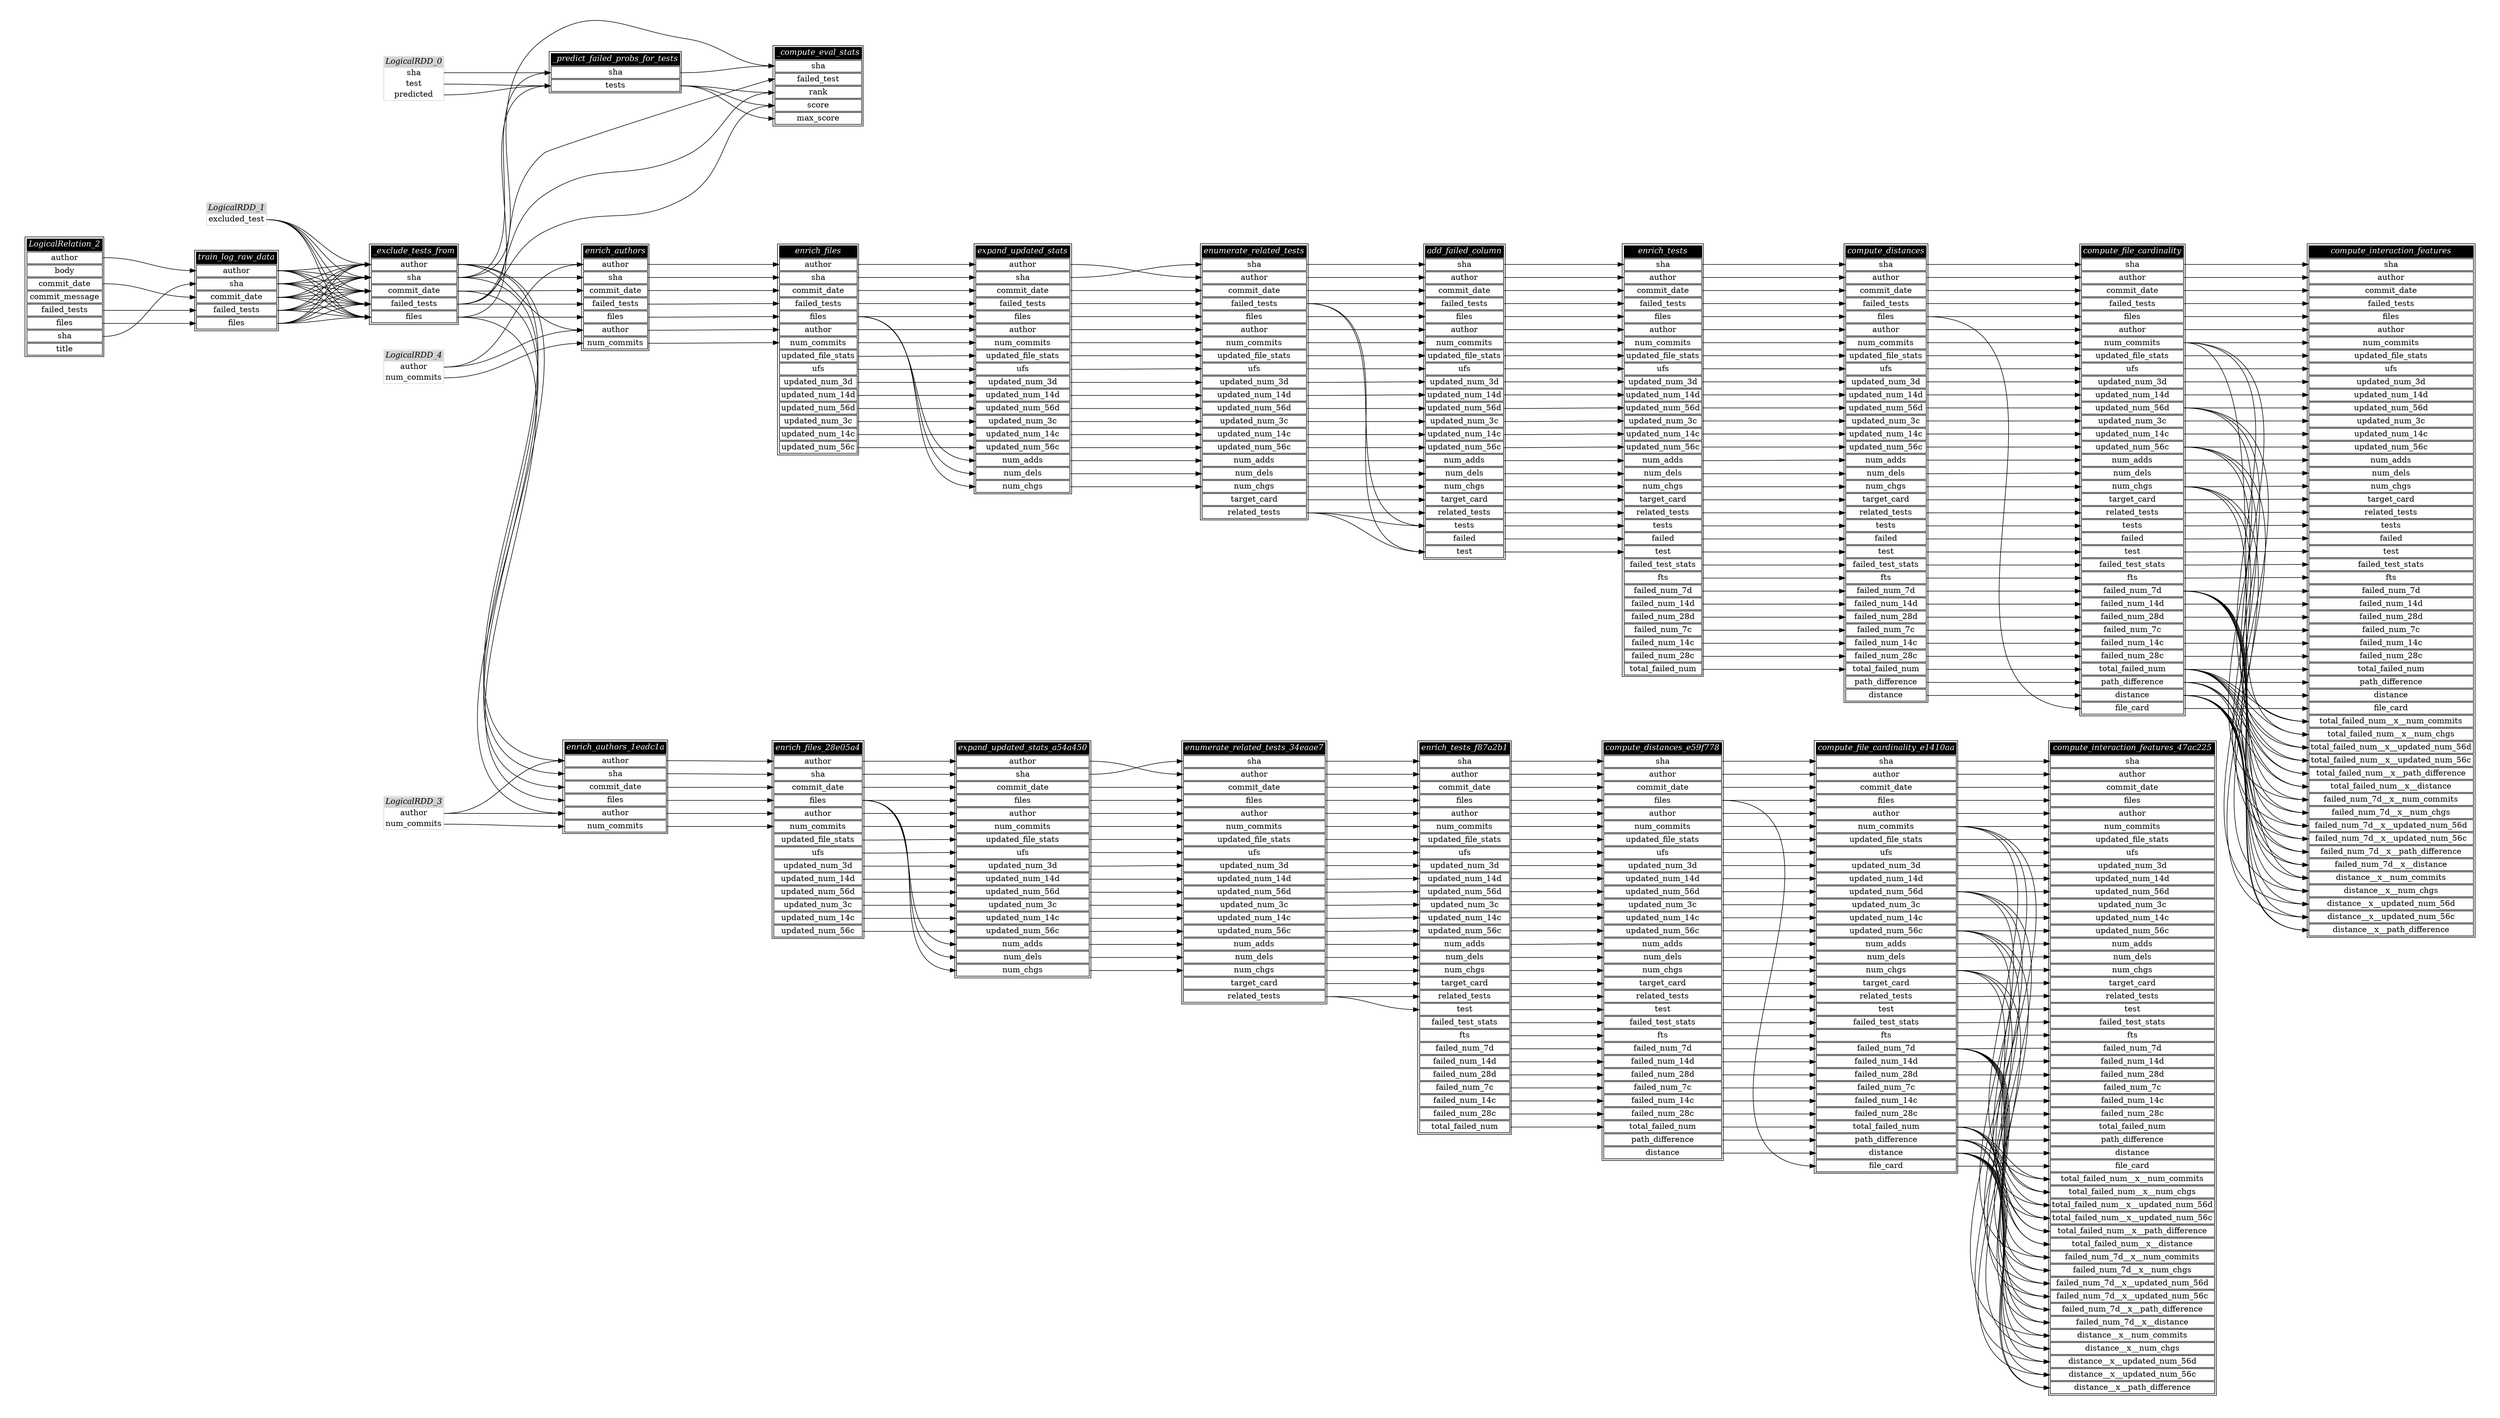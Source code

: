
digraph {
  graph [pad="0.5" nodesep="0.5" ranksep="2" fontname="Helvetica" rankdir=LR];
  node [shape=plaintext]

  
"LogicalRDD_0" [label=<
<table color="lightgray" border="1" cellborder="0" cellspacing="0">
  <tr><td bgcolor="lightgray" port="nodeName"><i>LogicalRDD_0</i></td></tr>
  <tr><td port="0">sha</td></tr>
<tr><td port="1">test</td></tr>
<tr><td port="2">predicted</td></tr>
</table>>];
       

"LogicalRDD_1" [label=<
<table color="lightgray" border="1" cellborder="0" cellspacing="0">
  <tr><td bgcolor="lightgray" port="nodeName"><i>LogicalRDD_1</i></td></tr>
  <tr><td port="0">excluded_test</td></tr>
</table>>];
       

"LogicalRDD_3" [label=<
<table color="lightgray" border="1" cellborder="0" cellspacing="0">
  <tr><td bgcolor="lightgray" port="nodeName"><i>LogicalRDD_3</i></td></tr>
  <tr><td port="0">author</td></tr>
<tr><td port="1">num_commits</td></tr>
</table>>];
       

"LogicalRDD_4" [label=<
<table color="lightgray" border="1" cellborder="0" cellspacing="0">
  <tr><td bgcolor="lightgray" port="nodeName"><i>LogicalRDD_4</i></td></tr>
  <tr><td port="0">author</td></tr>
<tr><td port="1">num_commits</td></tr>
</table>>];
       

"LogicalRelation_2" [color="black" label=<
<table>
  <tr><td bgcolor="black" port="nodeName"><i><font color="white">LogicalRelation_2</font></i></td></tr>
  <tr><td port="0">author</td></tr>
<tr><td port="1">body</td></tr>
<tr><td port="2">commit_date</td></tr>
<tr><td port="3">commit_message</td></tr>
<tr><td port="4">failed_tests</td></tr>
<tr><td port="5">files</td></tr>
<tr><td port="6">sha</td></tr>
<tr><td port="7">title</td></tr>
</table>>];
       

"_compute_eval_stats" [color="black" label=<
<table>
  <tr><td bgcolor="black" port="nodeName"><i><font color="white">_compute_eval_stats</font></i></td></tr>
  <tr><td port="0">sha</td></tr>
<tr><td port="1">failed_test</td></tr>
<tr><td port="2">rank</td></tr>
<tr><td port="3">score</td></tr>
<tr><td port="4">max_score</td></tr>
</table>>];
       

"_exclude_tests_from" [color="black" label=<
<table>
  <tr><td bgcolor="black" port="nodeName"><i><font color="white">_exclude_tests_from</font></i></td></tr>
  <tr><td port="0">author</td></tr>
<tr><td port="1">sha</td></tr>
<tr><td port="2">commit_date</td></tr>
<tr><td port="3">failed_tests</td></tr>
<tr><td port="4">files</td></tr>
</table>>];
       

"_predict_failed_probs_for_tests" [color="black" label=<
<table>
  <tr><td bgcolor="black" port="nodeName"><i><font color="white">_predict_failed_probs_for_tests</font></i></td></tr>
  <tr><td port="0">sha</td></tr>
<tr><td port="1">tests</td></tr>
</table>>];
       

"add_failed_column" [color="black" label=<
<table>
  <tr><td bgcolor="black" port="nodeName"><i><font color="white">add_failed_column</font></i></td></tr>
  <tr><td port="0">sha</td></tr>
<tr><td port="1">author</td></tr>
<tr><td port="2">commit_date</td></tr>
<tr><td port="3">failed_tests</td></tr>
<tr><td port="4">files</td></tr>
<tr><td port="5">author</td></tr>
<tr><td port="6">num_commits</td></tr>
<tr><td port="7">updated_file_stats</td></tr>
<tr><td port="8">ufs</td></tr>
<tr><td port="9">updated_num_3d</td></tr>
<tr><td port="10">updated_num_14d</td></tr>
<tr><td port="11">updated_num_56d</td></tr>
<tr><td port="12">updated_num_3c</td></tr>
<tr><td port="13">updated_num_14c</td></tr>
<tr><td port="14">updated_num_56c</td></tr>
<tr><td port="15">num_adds</td></tr>
<tr><td port="16">num_dels</td></tr>
<tr><td port="17">num_chgs</td></tr>
<tr><td port="18">target_card</td></tr>
<tr><td port="19">related_tests</td></tr>
<tr><td port="20">tests</td></tr>
<tr><td port="21">failed</td></tr>
<tr><td port="22">test</td></tr>
</table>>];
       

"compute_distances" [color="black" label=<
<table>
  <tr><td bgcolor="black" port="nodeName"><i><font color="white">compute_distances</font></i></td></tr>
  <tr><td port="0">sha</td></tr>
<tr><td port="1">author</td></tr>
<tr><td port="2">commit_date</td></tr>
<tr><td port="3">failed_tests</td></tr>
<tr><td port="4">files</td></tr>
<tr><td port="5">author</td></tr>
<tr><td port="6">num_commits</td></tr>
<tr><td port="7">updated_file_stats</td></tr>
<tr><td port="8">ufs</td></tr>
<tr><td port="9">updated_num_3d</td></tr>
<tr><td port="10">updated_num_14d</td></tr>
<tr><td port="11">updated_num_56d</td></tr>
<tr><td port="12">updated_num_3c</td></tr>
<tr><td port="13">updated_num_14c</td></tr>
<tr><td port="14">updated_num_56c</td></tr>
<tr><td port="15">num_adds</td></tr>
<tr><td port="16">num_dels</td></tr>
<tr><td port="17">num_chgs</td></tr>
<tr><td port="18">target_card</td></tr>
<tr><td port="19">related_tests</td></tr>
<tr><td port="20">tests</td></tr>
<tr><td port="21">failed</td></tr>
<tr><td port="22">test</td></tr>
<tr><td port="23">failed_test_stats</td></tr>
<tr><td port="24">fts</td></tr>
<tr><td port="25">failed_num_7d</td></tr>
<tr><td port="26">failed_num_14d</td></tr>
<tr><td port="27">failed_num_28d</td></tr>
<tr><td port="28">failed_num_7c</td></tr>
<tr><td port="29">failed_num_14c</td></tr>
<tr><td port="30">failed_num_28c</td></tr>
<tr><td port="31">total_failed_num</td></tr>
<tr><td port="32">path_difference</td></tr>
<tr><td port="33">distance</td></tr>
</table>>];
       

"compute_distances_e59f778" [color="black" label=<
<table>
  <tr><td bgcolor="black" port="nodeName"><i><font color="white">compute_distances_e59f778</font></i></td></tr>
  <tr><td port="0">sha</td></tr>
<tr><td port="1">author</td></tr>
<tr><td port="2">commit_date</td></tr>
<tr><td port="3">files</td></tr>
<tr><td port="4">author</td></tr>
<tr><td port="5">num_commits</td></tr>
<tr><td port="6">updated_file_stats</td></tr>
<tr><td port="7">ufs</td></tr>
<tr><td port="8">updated_num_3d</td></tr>
<tr><td port="9">updated_num_14d</td></tr>
<tr><td port="10">updated_num_56d</td></tr>
<tr><td port="11">updated_num_3c</td></tr>
<tr><td port="12">updated_num_14c</td></tr>
<tr><td port="13">updated_num_56c</td></tr>
<tr><td port="14">num_adds</td></tr>
<tr><td port="15">num_dels</td></tr>
<tr><td port="16">num_chgs</td></tr>
<tr><td port="17">target_card</td></tr>
<tr><td port="18">related_tests</td></tr>
<tr><td port="19">test</td></tr>
<tr><td port="20">failed_test_stats</td></tr>
<tr><td port="21">fts</td></tr>
<tr><td port="22">failed_num_7d</td></tr>
<tr><td port="23">failed_num_14d</td></tr>
<tr><td port="24">failed_num_28d</td></tr>
<tr><td port="25">failed_num_7c</td></tr>
<tr><td port="26">failed_num_14c</td></tr>
<tr><td port="27">failed_num_28c</td></tr>
<tr><td port="28">total_failed_num</td></tr>
<tr><td port="29">path_difference</td></tr>
<tr><td port="30">distance</td></tr>
</table>>];
       

"compute_file_cardinality" [color="black" label=<
<table>
  <tr><td bgcolor="black" port="nodeName"><i><font color="white">compute_file_cardinality</font></i></td></tr>
  <tr><td port="0">sha</td></tr>
<tr><td port="1">author</td></tr>
<tr><td port="2">commit_date</td></tr>
<tr><td port="3">failed_tests</td></tr>
<tr><td port="4">files</td></tr>
<tr><td port="5">author</td></tr>
<tr><td port="6">num_commits</td></tr>
<tr><td port="7">updated_file_stats</td></tr>
<tr><td port="8">ufs</td></tr>
<tr><td port="9">updated_num_3d</td></tr>
<tr><td port="10">updated_num_14d</td></tr>
<tr><td port="11">updated_num_56d</td></tr>
<tr><td port="12">updated_num_3c</td></tr>
<tr><td port="13">updated_num_14c</td></tr>
<tr><td port="14">updated_num_56c</td></tr>
<tr><td port="15">num_adds</td></tr>
<tr><td port="16">num_dels</td></tr>
<tr><td port="17">num_chgs</td></tr>
<tr><td port="18">target_card</td></tr>
<tr><td port="19">related_tests</td></tr>
<tr><td port="20">tests</td></tr>
<tr><td port="21">failed</td></tr>
<tr><td port="22">test</td></tr>
<tr><td port="23">failed_test_stats</td></tr>
<tr><td port="24">fts</td></tr>
<tr><td port="25">failed_num_7d</td></tr>
<tr><td port="26">failed_num_14d</td></tr>
<tr><td port="27">failed_num_28d</td></tr>
<tr><td port="28">failed_num_7c</td></tr>
<tr><td port="29">failed_num_14c</td></tr>
<tr><td port="30">failed_num_28c</td></tr>
<tr><td port="31">total_failed_num</td></tr>
<tr><td port="32">path_difference</td></tr>
<tr><td port="33">distance</td></tr>
<tr><td port="34">file_card</td></tr>
</table>>];
       

"compute_file_cardinality_e1410aa" [color="black" label=<
<table>
  <tr><td bgcolor="black" port="nodeName"><i><font color="white">compute_file_cardinality_e1410aa</font></i></td></tr>
  <tr><td port="0">sha</td></tr>
<tr><td port="1">author</td></tr>
<tr><td port="2">commit_date</td></tr>
<tr><td port="3">files</td></tr>
<tr><td port="4">author</td></tr>
<tr><td port="5">num_commits</td></tr>
<tr><td port="6">updated_file_stats</td></tr>
<tr><td port="7">ufs</td></tr>
<tr><td port="8">updated_num_3d</td></tr>
<tr><td port="9">updated_num_14d</td></tr>
<tr><td port="10">updated_num_56d</td></tr>
<tr><td port="11">updated_num_3c</td></tr>
<tr><td port="12">updated_num_14c</td></tr>
<tr><td port="13">updated_num_56c</td></tr>
<tr><td port="14">num_adds</td></tr>
<tr><td port="15">num_dels</td></tr>
<tr><td port="16">num_chgs</td></tr>
<tr><td port="17">target_card</td></tr>
<tr><td port="18">related_tests</td></tr>
<tr><td port="19">test</td></tr>
<tr><td port="20">failed_test_stats</td></tr>
<tr><td port="21">fts</td></tr>
<tr><td port="22">failed_num_7d</td></tr>
<tr><td port="23">failed_num_14d</td></tr>
<tr><td port="24">failed_num_28d</td></tr>
<tr><td port="25">failed_num_7c</td></tr>
<tr><td port="26">failed_num_14c</td></tr>
<tr><td port="27">failed_num_28c</td></tr>
<tr><td port="28">total_failed_num</td></tr>
<tr><td port="29">path_difference</td></tr>
<tr><td port="30">distance</td></tr>
<tr><td port="31">file_card</td></tr>
</table>>];
       

"compute_interaction_features" [color="black" label=<
<table>
  <tr><td bgcolor="black" port="nodeName"><i><font color="white">compute_interaction_features</font></i></td></tr>
  <tr><td port="0">sha</td></tr>
<tr><td port="1">author</td></tr>
<tr><td port="2">commit_date</td></tr>
<tr><td port="3">failed_tests</td></tr>
<tr><td port="4">files</td></tr>
<tr><td port="5">author</td></tr>
<tr><td port="6">num_commits</td></tr>
<tr><td port="7">updated_file_stats</td></tr>
<tr><td port="8">ufs</td></tr>
<tr><td port="9">updated_num_3d</td></tr>
<tr><td port="10">updated_num_14d</td></tr>
<tr><td port="11">updated_num_56d</td></tr>
<tr><td port="12">updated_num_3c</td></tr>
<tr><td port="13">updated_num_14c</td></tr>
<tr><td port="14">updated_num_56c</td></tr>
<tr><td port="15">num_adds</td></tr>
<tr><td port="16">num_dels</td></tr>
<tr><td port="17">num_chgs</td></tr>
<tr><td port="18">target_card</td></tr>
<tr><td port="19">related_tests</td></tr>
<tr><td port="20">tests</td></tr>
<tr><td port="21">failed</td></tr>
<tr><td port="22">test</td></tr>
<tr><td port="23">failed_test_stats</td></tr>
<tr><td port="24">fts</td></tr>
<tr><td port="25">failed_num_7d</td></tr>
<tr><td port="26">failed_num_14d</td></tr>
<tr><td port="27">failed_num_28d</td></tr>
<tr><td port="28">failed_num_7c</td></tr>
<tr><td port="29">failed_num_14c</td></tr>
<tr><td port="30">failed_num_28c</td></tr>
<tr><td port="31">total_failed_num</td></tr>
<tr><td port="32">path_difference</td></tr>
<tr><td port="33">distance</td></tr>
<tr><td port="34">file_card</td></tr>
<tr><td port="35">total_failed_num__x__num_commits</td></tr>
<tr><td port="36">total_failed_num__x__num_chgs</td></tr>
<tr><td port="37">total_failed_num__x__updated_num_56d</td></tr>
<tr><td port="38">total_failed_num__x__updated_num_56c</td></tr>
<tr><td port="39">total_failed_num__x__path_difference</td></tr>
<tr><td port="40">total_failed_num__x__distance</td></tr>
<tr><td port="41">failed_num_7d__x__num_commits</td></tr>
<tr><td port="42">failed_num_7d__x__num_chgs</td></tr>
<tr><td port="43">failed_num_7d__x__updated_num_56d</td></tr>
<tr><td port="44">failed_num_7d__x__updated_num_56c</td></tr>
<tr><td port="45">failed_num_7d__x__path_difference</td></tr>
<tr><td port="46">failed_num_7d__x__distance</td></tr>
<tr><td port="47">distance__x__num_commits</td></tr>
<tr><td port="48">distance__x__num_chgs</td></tr>
<tr><td port="49">distance__x__updated_num_56d</td></tr>
<tr><td port="50">distance__x__updated_num_56c</td></tr>
<tr><td port="51">distance__x__path_difference</td></tr>
</table>>];
       

"compute_interaction_features_47ac225" [color="black" label=<
<table>
  <tr><td bgcolor="black" port="nodeName"><i><font color="white">compute_interaction_features_47ac225</font></i></td></tr>
  <tr><td port="0">sha</td></tr>
<tr><td port="1">author</td></tr>
<tr><td port="2">commit_date</td></tr>
<tr><td port="3">files</td></tr>
<tr><td port="4">author</td></tr>
<tr><td port="5">num_commits</td></tr>
<tr><td port="6">updated_file_stats</td></tr>
<tr><td port="7">ufs</td></tr>
<tr><td port="8">updated_num_3d</td></tr>
<tr><td port="9">updated_num_14d</td></tr>
<tr><td port="10">updated_num_56d</td></tr>
<tr><td port="11">updated_num_3c</td></tr>
<tr><td port="12">updated_num_14c</td></tr>
<tr><td port="13">updated_num_56c</td></tr>
<tr><td port="14">num_adds</td></tr>
<tr><td port="15">num_dels</td></tr>
<tr><td port="16">num_chgs</td></tr>
<tr><td port="17">target_card</td></tr>
<tr><td port="18">related_tests</td></tr>
<tr><td port="19">test</td></tr>
<tr><td port="20">failed_test_stats</td></tr>
<tr><td port="21">fts</td></tr>
<tr><td port="22">failed_num_7d</td></tr>
<tr><td port="23">failed_num_14d</td></tr>
<tr><td port="24">failed_num_28d</td></tr>
<tr><td port="25">failed_num_7c</td></tr>
<tr><td port="26">failed_num_14c</td></tr>
<tr><td port="27">failed_num_28c</td></tr>
<tr><td port="28">total_failed_num</td></tr>
<tr><td port="29">path_difference</td></tr>
<tr><td port="30">distance</td></tr>
<tr><td port="31">file_card</td></tr>
<tr><td port="32">total_failed_num__x__num_commits</td></tr>
<tr><td port="33">total_failed_num__x__num_chgs</td></tr>
<tr><td port="34">total_failed_num__x__updated_num_56d</td></tr>
<tr><td port="35">total_failed_num__x__updated_num_56c</td></tr>
<tr><td port="36">total_failed_num__x__path_difference</td></tr>
<tr><td port="37">total_failed_num__x__distance</td></tr>
<tr><td port="38">failed_num_7d__x__num_commits</td></tr>
<tr><td port="39">failed_num_7d__x__num_chgs</td></tr>
<tr><td port="40">failed_num_7d__x__updated_num_56d</td></tr>
<tr><td port="41">failed_num_7d__x__updated_num_56c</td></tr>
<tr><td port="42">failed_num_7d__x__path_difference</td></tr>
<tr><td port="43">failed_num_7d__x__distance</td></tr>
<tr><td port="44">distance__x__num_commits</td></tr>
<tr><td port="45">distance__x__num_chgs</td></tr>
<tr><td port="46">distance__x__updated_num_56d</td></tr>
<tr><td port="47">distance__x__updated_num_56c</td></tr>
<tr><td port="48">distance__x__path_difference</td></tr>
</table>>];
       

"enrich_authors" [color="black" label=<
<table>
  <tr><td bgcolor="black" port="nodeName"><i><font color="white">enrich_authors</font></i></td></tr>
  <tr><td port="0">author</td></tr>
<tr><td port="1">sha</td></tr>
<tr><td port="2">commit_date</td></tr>
<tr><td port="3">failed_tests</td></tr>
<tr><td port="4">files</td></tr>
<tr><td port="5">author</td></tr>
<tr><td port="6">num_commits</td></tr>
</table>>];
       

"enrich_authors_1eadc1a" [color="black" label=<
<table>
  <tr><td bgcolor="black" port="nodeName"><i><font color="white">enrich_authors_1eadc1a</font></i></td></tr>
  <tr><td port="0">author</td></tr>
<tr><td port="1">sha</td></tr>
<tr><td port="2">commit_date</td></tr>
<tr><td port="3">files</td></tr>
<tr><td port="4">author</td></tr>
<tr><td port="5">num_commits</td></tr>
</table>>];
       

"enrich_files" [color="black" label=<
<table>
  <tr><td bgcolor="black" port="nodeName"><i><font color="white">enrich_files</font></i></td></tr>
  <tr><td port="0">author</td></tr>
<tr><td port="1">sha</td></tr>
<tr><td port="2">commit_date</td></tr>
<tr><td port="3">failed_tests</td></tr>
<tr><td port="4">files</td></tr>
<tr><td port="5">author</td></tr>
<tr><td port="6">num_commits</td></tr>
<tr><td port="7">updated_file_stats</td></tr>
<tr><td port="8">ufs</td></tr>
<tr><td port="9">updated_num_3d</td></tr>
<tr><td port="10">updated_num_14d</td></tr>
<tr><td port="11">updated_num_56d</td></tr>
<tr><td port="12">updated_num_3c</td></tr>
<tr><td port="13">updated_num_14c</td></tr>
<tr><td port="14">updated_num_56c</td></tr>
</table>>];
       

"enrich_files_28e05a4" [color="black" label=<
<table>
  <tr><td bgcolor="black" port="nodeName"><i><font color="white">enrich_files_28e05a4</font></i></td></tr>
  <tr><td port="0">author</td></tr>
<tr><td port="1">sha</td></tr>
<tr><td port="2">commit_date</td></tr>
<tr><td port="3">files</td></tr>
<tr><td port="4">author</td></tr>
<tr><td port="5">num_commits</td></tr>
<tr><td port="6">updated_file_stats</td></tr>
<tr><td port="7">ufs</td></tr>
<tr><td port="8">updated_num_3d</td></tr>
<tr><td port="9">updated_num_14d</td></tr>
<tr><td port="10">updated_num_56d</td></tr>
<tr><td port="11">updated_num_3c</td></tr>
<tr><td port="12">updated_num_14c</td></tr>
<tr><td port="13">updated_num_56c</td></tr>
</table>>];
       

"enrich_tests" [color="black" label=<
<table>
  <tr><td bgcolor="black" port="nodeName"><i><font color="white">enrich_tests</font></i></td></tr>
  <tr><td port="0">sha</td></tr>
<tr><td port="1">author</td></tr>
<tr><td port="2">commit_date</td></tr>
<tr><td port="3">failed_tests</td></tr>
<tr><td port="4">files</td></tr>
<tr><td port="5">author</td></tr>
<tr><td port="6">num_commits</td></tr>
<tr><td port="7">updated_file_stats</td></tr>
<tr><td port="8">ufs</td></tr>
<tr><td port="9">updated_num_3d</td></tr>
<tr><td port="10">updated_num_14d</td></tr>
<tr><td port="11">updated_num_56d</td></tr>
<tr><td port="12">updated_num_3c</td></tr>
<tr><td port="13">updated_num_14c</td></tr>
<tr><td port="14">updated_num_56c</td></tr>
<tr><td port="15">num_adds</td></tr>
<tr><td port="16">num_dels</td></tr>
<tr><td port="17">num_chgs</td></tr>
<tr><td port="18">target_card</td></tr>
<tr><td port="19">related_tests</td></tr>
<tr><td port="20">tests</td></tr>
<tr><td port="21">failed</td></tr>
<tr><td port="22">test</td></tr>
<tr><td port="23">failed_test_stats</td></tr>
<tr><td port="24">fts</td></tr>
<tr><td port="25">failed_num_7d</td></tr>
<tr><td port="26">failed_num_14d</td></tr>
<tr><td port="27">failed_num_28d</td></tr>
<tr><td port="28">failed_num_7c</td></tr>
<tr><td port="29">failed_num_14c</td></tr>
<tr><td port="30">failed_num_28c</td></tr>
<tr><td port="31">total_failed_num</td></tr>
</table>>];
       

"enrich_tests_f87a2b1" [color="black" label=<
<table>
  <tr><td bgcolor="black" port="nodeName"><i><font color="white">enrich_tests_f87a2b1</font></i></td></tr>
  <tr><td port="0">sha</td></tr>
<tr><td port="1">author</td></tr>
<tr><td port="2">commit_date</td></tr>
<tr><td port="3">files</td></tr>
<tr><td port="4">author</td></tr>
<tr><td port="5">num_commits</td></tr>
<tr><td port="6">updated_file_stats</td></tr>
<tr><td port="7">ufs</td></tr>
<tr><td port="8">updated_num_3d</td></tr>
<tr><td port="9">updated_num_14d</td></tr>
<tr><td port="10">updated_num_56d</td></tr>
<tr><td port="11">updated_num_3c</td></tr>
<tr><td port="12">updated_num_14c</td></tr>
<tr><td port="13">updated_num_56c</td></tr>
<tr><td port="14">num_adds</td></tr>
<tr><td port="15">num_dels</td></tr>
<tr><td port="16">num_chgs</td></tr>
<tr><td port="17">target_card</td></tr>
<tr><td port="18">related_tests</td></tr>
<tr><td port="19">test</td></tr>
<tr><td port="20">failed_test_stats</td></tr>
<tr><td port="21">fts</td></tr>
<tr><td port="22">failed_num_7d</td></tr>
<tr><td port="23">failed_num_14d</td></tr>
<tr><td port="24">failed_num_28d</td></tr>
<tr><td port="25">failed_num_7c</td></tr>
<tr><td port="26">failed_num_14c</td></tr>
<tr><td port="27">failed_num_28c</td></tr>
<tr><td port="28">total_failed_num</td></tr>
</table>>];
       

"enumerate_related_tests" [color="black" label=<
<table>
  <tr><td bgcolor="black" port="nodeName"><i><font color="white">enumerate_related_tests</font></i></td></tr>
  <tr><td port="0">sha</td></tr>
<tr><td port="1">author</td></tr>
<tr><td port="2">commit_date</td></tr>
<tr><td port="3">failed_tests</td></tr>
<tr><td port="4">files</td></tr>
<tr><td port="5">author</td></tr>
<tr><td port="6">num_commits</td></tr>
<tr><td port="7">updated_file_stats</td></tr>
<tr><td port="8">ufs</td></tr>
<tr><td port="9">updated_num_3d</td></tr>
<tr><td port="10">updated_num_14d</td></tr>
<tr><td port="11">updated_num_56d</td></tr>
<tr><td port="12">updated_num_3c</td></tr>
<tr><td port="13">updated_num_14c</td></tr>
<tr><td port="14">updated_num_56c</td></tr>
<tr><td port="15">num_adds</td></tr>
<tr><td port="16">num_dels</td></tr>
<tr><td port="17">num_chgs</td></tr>
<tr><td port="18">target_card</td></tr>
<tr><td port="19">related_tests</td></tr>
</table>>];
       

"enumerate_related_tests_34eaae7" [color="black" label=<
<table>
  <tr><td bgcolor="black" port="nodeName"><i><font color="white">enumerate_related_tests_34eaae7</font></i></td></tr>
  <tr><td port="0">sha</td></tr>
<tr><td port="1">author</td></tr>
<tr><td port="2">commit_date</td></tr>
<tr><td port="3">files</td></tr>
<tr><td port="4">author</td></tr>
<tr><td port="5">num_commits</td></tr>
<tr><td port="6">updated_file_stats</td></tr>
<tr><td port="7">ufs</td></tr>
<tr><td port="8">updated_num_3d</td></tr>
<tr><td port="9">updated_num_14d</td></tr>
<tr><td port="10">updated_num_56d</td></tr>
<tr><td port="11">updated_num_3c</td></tr>
<tr><td port="12">updated_num_14c</td></tr>
<tr><td port="13">updated_num_56c</td></tr>
<tr><td port="14">num_adds</td></tr>
<tr><td port="15">num_dels</td></tr>
<tr><td port="16">num_chgs</td></tr>
<tr><td port="17">target_card</td></tr>
<tr><td port="18">related_tests</td></tr>
</table>>];
       

"expand_updated_stats" [color="black" label=<
<table>
  <tr><td bgcolor="black" port="nodeName"><i><font color="white">expand_updated_stats</font></i></td></tr>
  <tr><td port="0">author</td></tr>
<tr><td port="1">sha</td></tr>
<tr><td port="2">commit_date</td></tr>
<tr><td port="3">failed_tests</td></tr>
<tr><td port="4">files</td></tr>
<tr><td port="5">author</td></tr>
<tr><td port="6">num_commits</td></tr>
<tr><td port="7">updated_file_stats</td></tr>
<tr><td port="8">ufs</td></tr>
<tr><td port="9">updated_num_3d</td></tr>
<tr><td port="10">updated_num_14d</td></tr>
<tr><td port="11">updated_num_56d</td></tr>
<tr><td port="12">updated_num_3c</td></tr>
<tr><td port="13">updated_num_14c</td></tr>
<tr><td port="14">updated_num_56c</td></tr>
<tr><td port="15">num_adds</td></tr>
<tr><td port="16">num_dels</td></tr>
<tr><td port="17">num_chgs</td></tr>
</table>>];
       

"expand_updated_stats_a54a450" [color="black" label=<
<table>
  <tr><td bgcolor="black" port="nodeName"><i><font color="white">expand_updated_stats_a54a450</font></i></td></tr>
  <tr><td port="0">author</td></tr>
<tr><td port="1">sha</td></tr>
<tr><td port="2">commit_date</td></tr>
<tr><td port="3">files</td></tr>
<tr><td port="4">author</td></tr>
<tr><td port="5">num_commits</td></tr>
<tr><td port="6">updated_file_stats</td></tr>
<tr><td port="7">ufs</td></tr>
<tr><td port="8">updated_num_3d</td></tr>
<tr><td port="9">updated_num_14d</td></tr>
<tr><td port="10">updated_num_56d</td></tr>
<tr><td port="11">updated_num_3c</td></tr>
<tr><td port="12">updated_num_14c</td></tr>
<tr><td port="13">updated_num_56c</td></tr>
<tr><td port="14">num_adds</td></tr>
<tr><td port="15">num_dels</td></tr>
<tr><td port="16">num_chgs</td></tr>
</table>>];
       

"train_log_raw_data" [color="black" label=<
<table>
  <tr><td bgcolor="black" port="nodeName"><i><font color="white">train_log_raw_data</font></i></td></tr>
  <tr><td port="0">author</td></tr>
<tr><td port="1">sha</td></tr>
<tr><td port="2">commit_date</td></tr>
<tr><td port="3">failed_tests</td></tr>
<tr><td port="4">files</td></tr>
</table>>];
       
  "LogicalRDD_0":0 -> "_predict_failed_probs_for_tests":0
"LogicalRDD_0":1 -> "_predict_failed_probs_for_tests":1
"LogicalRDD_0":2 -> "_predict_failed_probs_for_tests":1
"LogicalRDD_1":0 -> "_exclude_tests_from":0
"LogicalRDD_1":0 -> "_exclude_tests_from":1
"LogicalRDD_1":0 -> "_exclude_tests_from":2
"LogicalRDD_1":0 -> "_exclude_tests_from":3
"LogicalRDD_1":0 -> "_exclude_tests_from":4
"LogicalRDD_3":0 -> "enrich_authors_1eadc1a":0
"LogicalRDD_3":0 -> "enrich_authors_1eadc1a":4
"LogicalRDD_3":1 -> "enrich_authors_1eadc1a":5
"LogicalRDD_4":0 -> "enrich_authors":0
"LogicalRDD_4":0 -> "enrich_authors":5
"LogicalRDD_4":1 -> "enrich_authors":6
"LogicalRelation_2":0 -> "train_log_raw_data":0
"LogicalRelation_2":2 -> "train_log_raw_data":2
"LogicalRelation_2":4 -> "train_log_raw_data":3
"LogicalRelation_2":5 -> "train_log_raw_data":4
"LogicalRelation_2":6 -> "train_log_raw_data":1
"_exclude_tests_from":0 -> "enrich_authors":0
"_exclude_tests_from":0 -> "enrich_authors":5
"_exclude_tests_from":0 -> "enrich_authors_1eadc1a":0
"_exclude_tests_from":0 -> "enrich_authors_1eadc1a":4
"_exclude_tests_from":1 -> "_compute_eval_stats":0
"_exclude_tests_from":1 -> "_predict_failed_probs_for_tests":0
"_exclude_tests_from":1 -> "enrich_authors":1
"_exclude_tests_from":1 -> "enrich_authors_1eadc1a":1
"_exclude_tests_from":2 -> "enrich_authors":2
"_exclude_tests_from":2 -> "enrich_authors_1eadc1a":2
"_exclude_tests_from":3 -> "_compute_eval_stats":1
"_exclude_tests_from":3 -> "_compute_eval_stats":2
"_exclude_tests_from":3 -> "_compute_eval_stats":3
"_exclude_tests_from":3 -> "enrich_authors":3
"_exclude_tests_from":4 -> "_predict_failed_probs_for_tests":1
"_exclude_tests_from":4 -> "enrich_authors":4
"_exclude_tests_from":4 -> "enrich_authors_1eadc1a":3
"_predict_failed_probs_for_tests":0 -> "_compute_eval_stats":0
"_predict_failed_probs_for_tests":1 -> "_compute_eval_stats":2
"_predict_failed_probs_for_tests":1 -> "_compute_eval_stats":3
"_predict_failed_probs_for_tests":1 -> "_compute_eval_stats":4
"add_failed_column":0 -> "enrich_tests":0
"add_failed_column":1 -> "enrich_tests":1
"add_failed_column":10 -> "enrich_tests":10
"add_failed_column":11 -> "enrich_tests":11
"add_failed_column":12 -> "enrich_tests":12
"add_failed_column":13 -> "enrich_tests":13
"add_failed_column":14 -> "enrich_tests":14
"add_failed_column":15 -> "enrich_tests":15
"add_failed_column":16 -> "enrich_tests":16
"add_failed_column":17 -> "enrich_tests":17
"add_failed_column":18 -> "enrich_tests":18
"add_failed_column":19 -> "enrich_tests":19
"add_failed_column":2 -> "enrich_tests":2
"add_failed_column":20 -> "enrich_tests":20
"add_failed_column":21 -> "enrich_tests":21
"add_failed_column":22 -> "enrich_tests":22
"add_failed_column":3 -> "enrich_tests":3
"add_failed_column":4 -> "enrich_tests":4
"add_failed_column":5 -> "enrich_tests":5
"add_failed_column":6 -> "enrich_tests":6
"add_failed_column":7 -> "enrich_tests":7
"add_failed_column":8 -> "enrich_tests":8
"add_failed_column":9 -> "enrich_tests":9
"compute_distances":0 -> "compute_file_cardinality":0
"compute_distances":1 -> "compute_file_cardinality":1
"compute_distances":10 -> "compute_file_cardinality":10
"compute_distances":11 -> "compute_file_cardinality":11
"compute_distances":12 -> "compute_file_cardinality":12
"compute_distances":13 -> "compute_file_cardinality":13
"compute_distances":14 -> "compute_file_cardinality":14
"compute_distances":15 -> "compute_file_cardinality":15
"compute_distances":16 -> "compute_file_cardinality":16
"compute_distances":17 -> "compute_file_cardinality":17
"compute_distances":18 -> "compute_file_cardinality":18
"compute_distances":19 -> "compute_file_cardinality":19
"compute_distances":2 -> "compute_file_cardinality":2
"compute_distances":20 -> "compute_file_cardinality":20
"compute_distances":21 -> "compute_file_cardinality":21
"compute_distances":22 -> "compute_file_cardinality":22
"compute_distances":23 -> "compute_file_cardinality":23
"compute_distances":24 -> "compute_file_cardinality":24
"compute_distances":25 -> "compute_file_cardinality":25
"compute_distances":26 -> "compute_file_cardinality":26
"compute_distances":27 -> "compute_file_cardinality":27
"compute_distances":28 -> "compute_file_cardinality":28
"compute_distances":29 -> "compute_file_cardinality":29
"compute_distances":3 -> "compute_file_cardinality":3
"compute_distances":30 -> "compute_file_cardinality":30
"compute_distances":31 -> "compute_file_cardinality":31
"compute_distances":32 -> "compute_file_cardinality":32
"compute_distances":33 -> "compute_file_cardinality":33
"compute_distances":4 -> "compute_file_cardinality":34
"compute_distances":4 -> "compute_file_cardinality":4
"compute_distances":5 -> "compute_file_cardinality":5
"compute_distances":6 -> "compute_file_cardinality":6
"compute_distances":7 -> "compute_file_cardinality":7
"compute_distances":8 -> "compute_file_cardinality":8
"compute_distances":9 -> "compute_file_cardinality":9
"compute_distances_e59f778":0 -> "compute_file_cardinality_e1410aa":0
"compute_distances_e59f778":1 -> "compute_file_cardinality_e1410aa":1
"compute_distances_e59f778":10 -> "compute_file_cardinality_e1410aa":10
"compute_distances_e59f778":11 -> "compute_file_cardinality_e1410aa":11
"compute_distances_e59f778":12 -> "compute_file_cardinality_e1410aa":12
"compute_distances_e59f778":13 -> "compute_file_cardinality_e1410aa":13
"compute_distances_e59f778":14 -> "compute_file_cardinality_e1410aa":14
"compute_distances_e59f778":15 -> "compute_file_cardinality_e1410aa":15
"compute_distances_e59f778":16 -> "compute_file_cardinality_e1410aa":16
"compute_distances_e59f778":17 -> "compute_file_cardinality_e1410aa":17
"compute_distances_e59f778":18 -> "compute_file_cardinality_e1410aa":18
"compute_distances_e59f778":19 -> "compute_file_cardinality_e1410aa":19
"compute_distances_e59f778":2 -> "compute_file_cardinality_e1410aa":2
"compute_distances_e59f778":20 -> "compute_file_cardinality_e1410aa":20
"compute_distances_e59f778":21 -> "compute_file_cardinality_e1410aa":21
"compute_distances_e59f778":22 -> "compute_file_cardinality_e1410aa":22
"compute_distances_e59f778":23 -> "compute_file_cardinality_e1410aa":23
"compute_distances_e59f778":24 -> "compute_file_cardinality_e1410aa":24
"compute_distances_e59f778":25 -> "compute_file_cardinality_e1410aa":25
"compute_distances_e59f778":26 -> "compute_file_cardinality_e1410aa":26
"compute_distances_e59f778":27 -> "compute_file_cardinality_e1410aa":27
"compute_distances_e59f778":28 -> "compute_file_cardinality_e1410aa":28
"compute_distances_e59f778":29 -> "compute_file_cardinality_e1410aa":29
"compute_distances_e59f778":3 -> "compute_file_cardinality_e1410aa":3
"compute_distances_e59f778":3 -> "compute_file_cardinality_e1410aa":31
"compute_distances_e59f778":30 -> "compute_file_cardinality_e1410aa":30
"compute_distances_e59f778":4 -> "compute_file_cardinality_e1410aa":4
"compute_distances_e59f778":5 -> "compute_file_cardinality_e1410aa":5
"compute_distances_e59f778":6 -> "compute_file_cardinality_e1410aa":6
"compute_distances_e59f778":7 -> "compute_file_cardinality_e1410aa":7
"compute_distances_e59f778":8 -> "compute_file_cardinality_e1410aa":8
"compute_distances_e59f778":9 -> "compute_file_cardinality_e1410aa":9
"compute_file_cardinality":0 -> "compute_interaction_features":0
"compute_file_cardinality":1 -> "compute_interaction_features":1
"compute_file_cardinality":10 -> "compute_interaction_features":10
"compute_file_cardinality":11 -> "compute_interaction_features":11
"compute_file_cardinality":11 -> "compute_interaction_features":37
"compute_file_cardinality":11 -> "compute_interaction_features":43
"compute_file_cardinality":11 -> "compute_interaction_features":49
"compute_file_cardinality":12 -> "compute_interaction_features":12
"compute_file_cardinality":13 -> "compute_interaction_features":13
"compute_file_cardinality":14 -> "compute_interaction_features":14
"compute_file_cardinality":14 -> "compute_interaction_features":38
"compute_file_cardinality":14 -> "compute_interaction_features":44
"compute_file_cardinality":14 -> "compute_interaction_features":50
"compute_file_cardinality":15 -> "compute_interaction_features":15
"compute_file_cardinality":16 -> "compute_interaction_features":16
"compute_file_cardinality":17 -> "compute_interaction_features":17
"compute_file_cardinality":17 -> "compute_interaction_features":36
"compute_file_cardinality":17 -> "compute_interaction_features":42
"compute_file_cardinality":17 -> "compute_interaction_features":48
"compute_file_cardinality":18 -> "compute_interaction_features":18
"compute_file_cardinality":19 -> "compute_interaction_features":19
"compute_file_cardinality":2 -> "compute_interaction_features":2
"compute_file_cardinality":20 -> "compute_interaction_features":20
"compute_file_cardinality":21 -> "compute_interaction_features":21
"compute_file_cardinality":22 -> "compute_interaction_features":22
"compute_file_cardinality":23 -> "compute_interaction_features":23
"compute_file_cardinality":24 -> "compute_interaction_features":24
"compute_file_cardinality":25 -> "compute_interaction_features":25
"compute_file_cardinality":25 -> "compute_interaction_features":41
"compute_file_cardinality":25 -> "compute_interaction_features":42
"compute_file_cardinality":25 -> "compute_interaction_features":43
"compute_file_cardinality":25 -> "compute_interaction_features":44
"compute_file_cardinality":25 -> "compute_interaction_features":45
"compute_file_cardinality":25 -> "compute_interaction_features":46
"compute_file_cardinality":26 -> "compute_interaction_features":26
"compute_file_cardinality":27 -> "compute_interaction_features":27
"compute_file_cardinality":28 -> "compute_interaction_features":28
"compute_file_cardinality":29 -> "compute_interaction_features":29
"compute_file_cardinality":3 -> "compute_interaction_features":3
"compute_file_cardinality":30 -> "compute_interaction_features":30
"compute_file_cardinality":31 -> "compute_interaction_features":31
"compute_file_cardinality":31 -> "compute_interaction_features":35
"compute_file_cardinality":31 -> "compute_interaction_features":36
"compute_file_cardinality":31 -> "compute_interaction_features":37
"compute_file_cardinality":31 -> "compute_interaction_features":38
"compute_file_cardinality":31 -> "compute_interaction_features":39
"compute_file_cardinality":31 -> "compute_interaction_features":40
"compute_file_cardinality":32 -> "compute_interaction_features":32
"compute_file_cardinality":32 -> "compute_interaction_features":39
"compute_file_cardinality":32 -> "compute_interaction_features":45
"compute_file_cardinality":32 -> "compute_interaction_features":51
"compute_file_cardinality":33 -> "compute_interaction_features":33
"compute_file_cardinality":33 -> "compute_interaction_features":40
"compute_file_cardinality":33 -> "compute_interaction_features":46
"compute_file_cardinality":33 -> "compute_interaction_features":47
"compute_file_cardinality":33 -> "compute_interaction_features":48
"compute_file_cardinality":33 -> "compute_interaction_features":49
"compute_file_cardinality":33 -> "compute_interaction_features":50
"compute_file_cardinality":33 -> "compute_interaction_features":51
"compute_file_cardinality":34 -> "compute_interaction_features":34
"compute_file_cardinality":4 -> "compute_interaction_features":4
"compute_file_cardinality":5 -> "compute_interaction_features":5
"compute_file_cardinality":6 -> "compute_interaction_features":35
"compute_file_cardinality":6 -> "compute_interaction_features":41
"compute_file_cardinality":6 -> "compute_interaction_features":47
"compute_file_cardinality":6 -> "compute_interaction_features":6
"compute_file_cardinality":7 -> "compute_interaction_features":7
"compute_file_cardinality":8 -> "compute_interaction_features":8
"compute_file_cardinality":9 -> "compute_interaction_features":9
"compute_file_cardinality_e1410aa":0 -> "compute_interaction_features_47ac225":0
"compute_file_cardinality_e1410aa":1 -> "compute_interaction_features_47ac225":1
"compute_file_cardinality_e1410aa":10 -> "compute_interaction_features_47ac225":10
"compute_file_cardinality_e1410aa":10 -> "compute_interaction_features_47ac225":34
"compute_file_cardinality_e1410aa":10 -> "compute_interaction_features_47ac225":40
"compute_file_cardinality_e1410aa":10 -> "compute_interaction_features_47ac225":46
"compute_file_cardinality_e1410aa":11 -> "compute_interaction_features_47ac225":11
"compute_file_cardinality_e1410aa":12 -> "compute_interaction_features_47ac225":12
"compute_file_cardinality_e1410aa":13 -> "compute_interaction_features_47ac225":13
"compute_file_cardinality_e1410aa":13 -> "compute_interaction_features_47ac225":35
"compute_file_cardinality_e1410aa":13 -> "compute_interaction_features_47ac225":41
"compute_file_cardinality_e1410aa":13 -> "compute_interaction_features_47ac225":47
"compute_file_cardinality_e1410aa":14 -> "compute_interaction_features_47ac225":14
"compute_file_cardinality_e1410aa":15 -> "compute_interaction_features_47ac225":15
"compute_file_cardinality_e1410aa":16 -> "compute_interaction_features_47ac225":16
"compute_file_cardinality_e1410aa":16 -> "compute_interaction_features_47ac225":33
"compute_file_cardinality_e1410aa":16 -> "compute_interaction_features_47ac225":39
"compute_file_cardinality_e1410aa":16 -> "compute_interaction_features_47ac225":45
"compute_file_cardinality_e1410aa":17 -> "compute_interaction_features_47ac225":17
"compute_file_cardinality_e1410aa":18 -> "compute_interaction_features_47ac225":18
"compute_file_cardinality_e1410aa":19 -> "compute_interaction_features_47ac225":19
"compute_file_cardinality_e1410aa":2 -> "compute_interaction_features_47ac225":2
"compute_file_cardinality_e1410aa":20 -> "compute_interaction_features_47ac225":20
"compute_file_cardinality_e1410aa":21 -> "compute_interaction_features_47ac225":21
"compute_file_cardinality_e1410aa":22 -> "compute_interaction_features_47ac225":22
"compute_file_cardinality_e1410aa":22 -> "compute_interaction_features_47ac225":38
"compute_file_cardinality_e1410aa":22 -> "compute_interaction_features_47ac225":39
"compute_file_cardinality_e1410aa":22 -> "compute_interaction_features_47ac225":40
"compute_file_cardinality_e1410aa":22 -> "compute_interaction_features_47ac225":41
"compute_file_cardinality_e1410aa":22 -> "compute_interaction_features_47ac225":42
"compute_file_cardinality_e1410aa":22 -> "compute_interaction_features_47ac225":43
"compute_file_cardinality_e1410aa":23 -> "compute_interaction_features_47ac225":23
"compute_file_cardinality_e1410aa":24 -> "compute_interaction_features_47ac225":24
"compute_file_cardinality_e1410aa":25 -> "compute_interaction_features_47ac225":25
"compute_file_cardinality_e1410aa":26 -> "compute_interaction_features_47ac225":26
"compute_file_cardinality_e1410aa":27 -> "compute_interaction_features_47ac225":27
"compute_file_cardinality_e1410aa":28 -> "compute_interaction_features_47ac225":28
"compute_file_cardinality_e1410aa":28 -> "compute_interaction_features_47ac225":32
"compute_file_cardinality_e1410aa":28 -> "compute_interaction_features_47ac225":33
"compute_file_cardinality_e1410aa":28 -> "compute_interaction_features_47ac225":34
"compute_file_cardinality_e1410aa":28 -> "compute_interaction_features_47ac225":35
"compute_file_cardinality_e1410aa":28 -> "compute_interaction_features_47ac225":36
"compute_file_cardinality_e1410aa":28 -> "compute_interaction_features_47ac225":37
"compute_file_cardinality_e1410aa":29 -> "compute_interaction_features_47ac225":29
"compute_file_cardinality_e1410aa":29 -> "compute_interaction_features_47ac225":36
"compute_file_cardinality_e1410aa":29 -> "compute_interaction_features_47ac225":42
"compute_file_cardinality_e1410aa":29 -> "compute_interaction_features_47ac225":48
"compute_file_cardinality_e1410aa":3 -> "compute_interaction_features_47ac225":3
"compute_file_cardinality_e1410aa":30 -> "compute_interaction_features_47ac225":30
"compute_file_cardinality_e1410aa":30 -> "compute_interaction_features_47ac225":37
"compute_file_cardinality_e1410aa":30 -> "compute_interaction_features_47ac225":43
"compute_file_cardinality_e1410aa":30 -> "compute_interaction_features_47ac225":44
"compute_file_cardinality_e1410aa":30 -> "compute_interaction_features_47ac225":45
"compute_file_cardinality_e1410aa":30 -> "compute_interaction_features_47ac225":46
"compute_file_cardinality_e1410aa":30 -> "compute_interaction_features_47ac225":47
"compute_file_cardinality_e1410aa":30 -> "compute_interaction_features_47ac225":48
"compute_file_cardinality_e1410aa":31 -> "compute_interaction_features_47ac225":31
"compute_file_cardinality_e1410aa":4 -> "compute_interaction_features_47ac225":4
"compute_file_cardinality_e1410aa":5 -> "compute_interaction_features_47ac225":32
"compute_file_cardinality_e1410aa":5 -> "compute_interaction_features_47ac225":38
"compute_file_cardinality_e1410aa":5 -> "compute_interaction_features_47ac225":44
"compute_file_cardinality_e1410aa":5 -> "compute_interaction_features_47ac225":5
"compute_file_cardinality_e1410aa":6 -> "compute_interaction_features_47ac225":6
"compute_file_cardinality_e1410aa":7 -> "compute_interaction_features_47ac225":7
"compute_file_cardinality_e1410aa":8 -> "compute_interaction_features_47ac225":8
"compute_file_cardinality_e1410aa":9 -> "compute_interaction_features_47ac225":9
"enrich_authors":0 -> "enrich_files":0
"enrich_authors":1 -> "enrich_files":1
"enrich_authors":2 -> "enrich_files":2
"enrich_authors":3 -> "enrich_files":3
"enrich_authors":4 -> "enrich_files":4
"enrich_authors":5 -> "enrich_files":5
"enrich_authors":6 -> "enrich_files":6
"enrich_authors_1eadc1a":0 -> "enrich_files_28e05a4":0
"enrich_authors_1eadc1a":1 -> "enrich_files_28e05a4":1
"enrich_authors_1eadc1a":2 -> "enrich_files_28e05a4":2
"enrich_authors_1eadc1a":3 -> "enrich_files_28e05a4":3
"enrich_authors_1eadc1a":4 -> "enrich_files_28e05a4":4
"enrich_authors_1eadc1a":5 -> "enrich_files_28e05a4":5
"enrich_files":0 -> "expand_updated_stats":0
"enrich_files":1 -> "expand_updated_stats":1
"enrich_files":10 -> "expand_updated_stats":10
"enrich_files":11 -> "expand_updated_stats":11
"enrich_files":12 -> "expand_updated_stats":12
"enrich_files":13 -> "expand_updated_stats":13
"enrich_files":14 -> "expand_updated_stats":14
"enrich_files":2 -> "expand_updated_stats":2
"enrich_files":3 -> "expand_updated_stats":3
"enrich_files":4 -> "expand_updated_stats":15
"enrich_files":4 -> "expand_updated_stats":16
"enrich_files":4 -> "expand_updated_stats":17
"enrich_files":4 -> "expand_updated_stats":4
"enrich_files":5 -> "expand_updated_stats":5
"enrich_files":6 -> "expand_updated_stats":6
"enrich_files":7 -> "expand_updated_stats":7
"enrich_files":8 -> "expand_updated_stats":8
"enrich_files":9 -> "expand_updated_stats":9
"enrich_files_28e05a4":0 -> "expand_updated_stats_a54a450":0
"enrich_files_28e05a4":1 -> "expand_updated_stats_a54a450":1
"enrich_files_28e05a4":10 -> "expand_updated_stats_a54a450":10
"enrich_files_28e05a4":11 -> "expand_updated_stats_a54a450":11
"enrich_files_28e05a4":12 -> "expand_updated_stats_a54a450":12
"enrich_files_28e05a4":13 -> "expand_updated_stats_a54a450":13
"enrich_files_28e05a4":2 -> "expand_updated_stats_a54a450":2
"enrich_files_28e05a4":3 -> "expand_updated_stats_a54a450":14
"enrich_files_28e05a4":3 -> "expand_updated_stats_a54a450":15
"enrich_files_28e05a4":3 -> "expand_updated_stats_a54a450":16
"enrich_files_28e05a4":3 -> "expand_updated_stats_a54a450":3
"enrich_files_28e05a4":4 -> "expand_updated_stats_a54a450":4
"enrich_files_28e05a4":5 -> "expand_updated_stats_a54a450":5
"enrich_files_28e05a4":6 -> "expand_updated_stats_a54a450":6
"enrich_files_28e05a4":7 -> "expand_updated_stats_a54a450":7
"enrich_files_28e05a4":8 -> "expand_updated_stats_a54a450":8
"enrich_files_28e05a4":9 -> "expand_updated_stats_a54a450":9
"enrich_tests":0 -> "compute_distances":0
"enrich_tests":1 -> "compute_distances":1
"enrich_tests":10 -> "compute_distances":10
"enrich_tests":11 -> "compute_distances":11
"enrich_tests":12 -> "compute_distances":12
"enrich_tests":13 -> "compute_distances":13
"enrich_tests":14 -> "compute_distances":14
"enrich_tests":15 -> "compute_distances":15
"enrich_tests":16 -> "compute_distances":16
"enrich_tests":17 -> "compute_distances":17
"enrich_tests":18 -> "compute_distances":18
"enrich_tests":19 -> "compute_distances":19
"enrich_tests":2 -> "compute_distances":2
"enrich_tests":20 -> "compute_distances":20
"enrich_tests":21 -> "compute_distances":21
"enrich_tests":22 -> "compute_distances":22
"enrich_tests":23 -> "compute_distances":23
"enrich_tests":24 -> "compute_distances":24
"enrich_tests":25 -> "compute_distances":25
"enrich_tests":26 -> "compute_distances":26
"enrich_tests":27 -> "compute_distances":27
"enrich_tests":28 -> "compute_distances":28
"enrich_tests":29 -> "compute_distances":29
"enrich_tests":3 -> "compute_distances":3
"enrich_tests":30 -> "compute_distances":30
"enrich_tests":31 -> "compute_distances":31
"enrich_tests":4 -> "compute_distances":4
"enrich_tests":5 -> "compute_distances":5
"enrich_tests":6 -> "compute_distances":6
"enrich_tests":7 -> "compute_distances":7
"enrich_tests":8 -> "compute_distances":8
"enrich_tests":9 -> "compute_distances":9
"enrich_tests_f87a2b1":0 -> "compute_distances_e59f778":0
"enrich_tests_f87a2b1":1 -> "compute_distances_e59f778":1
"enrich_tests_f87a2b1":10 -> "compute_distances_e59f778":10
"enrich_tests_f87a2b1":11 -> "compute_distances_e59f778":11
"enrich_tests_f87a2b1":12 -> "compute_distances_e59f778":12
"enrich_tests_f87a2b1":13 -> "compute_distances_e59f778":13
"enrich_tests_f87a2b1":14 -> "compute_distances_e59f778":14
"enrich_tests_f87a2b1":15 -> "compute_distances_e59f778":15
"enrich_tests_f87a2b1":16 -> "compute_distances_e59f778":16
"enrich_tests_f87a2b1":17 -> "compute_distances_e59f778":17
"enrich_tests_f87a2b1":18 -> "compute_distances_e59f778":18
"enrich_tests_f87a2b1":19 -> "compute_distances_e59f778":19
"enrich_tests_f87a2b1":2 -> "compute_distances_e59f778":2
"enrich_tests_f87a2b1":20 -> "compute_distances_e59f778":20
"enrich_tests_f87a2b1":21 -> "compute_distances_e59f778":21
"enrich_tests_f87a2b1":22 -> "compute_distances_e59f778":22
"enrich_tests_f87a2b1":23 -> "compute_distances_e59f778":23
"enrich_tests_f87a2b1":24 -> "compute_distances_e59f778":24
"enrich_tests_f87a2b1":25 -> "compute_distances_e59f778":25
"enrich_tests_f87a2b1":26 -> "compute_distances_e59f778":26
"enrich_tests_f87a2b1":27 -> "compute_distances_e59f778":27
"enrich_tests_f87a2b1":28 -> "compute_distances_e59f778":28
"enrich_tests_f87a2b1":3 -> "compute_distances_e59f778":3
"enrich_tests_f87a2b1":4 -> "compute_distances_e59f778":4
"enrich_tests_f87a2b1":5 -> "compute_distances_e59f778":5
"enrich_tests_f87a2b1":6 -> "compute_distances_e59f778":6
"enrich_tests_f87a2b1":7 -> "compute_distances_e59f778":7
"enrich_tests_f87a2b1":8 -> "compute_distances_e59f778":8
"enrich_tests_f87a2b1":9 -> "compute_distances_e59f778":9
"enumerate_related_tests":0 -> "add_failed_column":0
"enumerate_related_tests":1 -> "add_failed_column":1
"enumerate_related_tests":10 -> "add_failed_column":10
"enumerate_related_tests":11 -> "add_failed_column":11
"enumerate_related_tests":12 -> "add_failed_column":12
"enumerate_related_tests":13 -> "add_failed_column":13
"enumerate_related_tests":14 -> "add_failed_column":14
"enumerate_related_tests":15 -> "add_failed_column":15
"enumerate_related_tests":16 -> "add_failed_column":16
"enumerate_related_tests":17 -> "add_failed_column":17
"enumerate_related_tests":18 -> "add_failed_column":18
"enumerate_related_tests":19 -> "add_failed_column":19
"enumerate_related_tests":19 -> "add_failed_column":20
"enumerate_related_tests":19 -> "add_failed_column":22
"enumerate_related_tests":2 -> "add_failed_column":2
"enumerate_related_tests":3 -> "add_failed_column":20
"enumerate_related_tests":3 -> "add_failed_column":22
"enumerate_related_tests":3 -> "add_failed_column":3
"enumerate_related_tests":4 -> "add_failed_column":4
"enumerate_related_tests":5 -> "add_failed_column":5
"enumerate_related_tests":6 -> "add_failed_column":6
"enumerate_related_tests":7 -> "add_failed_column":7
"enumerate_related_tests":8 -> "add_failed_column":8
"enumerate_related_tests":9 -> "add_failed_column":9
"enumerate_related_tests_34eaae7":0 -> "enrich_tests_f87a2b1":0
"enumerate_related_tests_34eaae7":1 -> "enrich_tests_f87a2b1":1
"enumerate_related_tests_34eaae7":10 -> "enrich_tests_f87a2b1":10
"enumerate_related_tests_34eaae7":11 -> "enrich_tests_f87a2b1":11
"enumerate_related_tests_34eaae7":12 -> "enrich_tests_f87a2b1":12
"enumerate_related_tests_34eaae7":13 -> "enrich_tests_f87a2b1":13
"enumerate_related_tests_34eaae7":14 -> "enrich_tests_f87a2b1":14
"enumerate_related_tests_34eaae7":15 -> "enrich_tests_f87a2b1":15
"enumerate_related_tests_34eaae7":16 -> "enrich_tests_f87a2b1":16
"enumerate_related_tests_34eaae7":17 -> "enrich_tests_f87a2b1":17
"enumerate_related_tests_34eaae7":18 -> "enrich_tests_f87a2b1":18
"enumerate_related_tests_34eaae7":18 -> "enrich_tests_f87a2b1":19
"enumerate_related_tests_34eaae7":2 -> "enrich_tests_f87a2b1":2
"enumerate_related_tests_34eaae7":3 -> "enrich_tests_f87a2b1":3
"enumerate_related_tests_34eaae7":4 -> "enrich_tests_f87a2b1":4
"enumerate_related_tests_34eaae7":5 -> "enrich_tests_f87a2b1":5
"enumerate_related_tests_34eaae7":6 -> "enrich_tests_f87a2b1":6
"enumerate_related_tests_34eaae7":7 -> "enrich_tests_f87a2b1":7
"enumerate_related_tests_34eaae7":8 -> "enrich_tests_f87a2b1":8
"enumerate_related_tests_34eaae7":9 -> "enrich_tests_f87a2b1":9
"expand_updated_stats":0 -> "enumerate_related_tests":1
"expand_updated_stats":1 -> "enumerate_related_tests":0
"expand_updated_stats":10 -> "enumerate_related_tests":10
"expand_updated_stats":11 -> "enumerate_related_tests":11
"expand_updated_stats":12 -> "enumerate_related_tests":12
"expand_updated_stats":13 -> "enumerate_related_tests":13
"expand_updated_stats":14 -> "enumerate_related_tests":14
"expand_updated_stats":15 -> "enumerate_related_tests":15
"expand_updated_stats":16 -> "enumerate_related_tests":16
"expand_updated_stats":17 -> "enumerate_related_tests":17
"expand_updated_stats":2 -> "enumerate_related_tests":2
"expand_updated_stats":3 -> "enumerate_related_tests":3
"expand_updated_stats":4 -> "enumerate_related_tests":4
"expand_updated_stats":5 -> "enumerate_related_tests":5
"expand_updated_stats":6 -> "enumerate_related_tests":6
"expand_updated_stats":7 -> "enumerate_related_tests":7
"expand_updated_stats":8 -> "enumerate_related_tests":8
"expand_updated_stats":9 -> "enumerate_related_tests":9
"expand_updated_stats_a54a450":0 -> "enumerate_related_tests_34eaae7":1
"expand_updated_stats_a54a450":1 -> "enumerate_related_tests_34eaae7":0
"expand_updated_stats_a54a450":10 -> "enumerate_related_tests_34eaae7":10
"expand_updated_stats_a54a450":11 -> "enumerate_related_tests_34eaae7":11
"expand_updated_stats_a54a450":12 -> "enumerate_related_tests_34eaae7":12
"expand_updated_stats_a54a450":13 -> "enumerate_related_tests_34eaae7":13
"expand_updated_stats_a54a450":14 -> "enumerate_related_tests_34eaae7":14
"expand_updated_stats_a54a450":15 -> "enumerate_related_tests_34eaae7":15
"expand_updated_stats_a54a450":16 -> "enumerate_related_tests_34eaae7":16
"expand_updated_stats_a54a450":2 -> "enumerate_related_tests_34eaae7":2
"expand_updated_stats_a54a450":3 -> "enumerate_related_tests_34eaae7":3
"expand_updated_stats_a54a450":4 -> "enumerate_related_tests_34eaae7":4
"expand_updated_stats_a54a450":5 -> "enumerate_related_tests_34eaae7":5
"expand_updated_stats_a54a450":6 -> "enumerate_related_tests_34eaae7":6
"expand_updated_stats_a54a450":7 -> "enumerate_related_tests_34eaae7":7
"expand_updated_stats_a54a450":8 -> "enumerate_related_tests_34eaae7":8
"expand_updated_stats_a54a450":9 -> "enumerate_related_tests_34eaae7":9
"train_log_raw_data":0 -> "_exclude_tests_from":0
"train_log_raw_data":0 -> "_exclude_tests_from":1
"train_log_raw_data":0 -> "_exclude_tests_from":2
"train_log_raw_data":0 -> "_exclude_tests_from":3
"train_log_raw_data":0 -> "_exclude_tests_from":4
"train_log_raw_data":1 -> "_exclude_tests_from":0
"train_log_raw_data":1 -> "_exclude_tests_from":1
"train_log_raw_data":1 -> "_exclude_tests_from":2
"train_log_raw_data":1 -> "_exclude_tests_from":3
"train_log_raw_data":1 -> "_exclude_tests_from":4
"train_log_raw_data":2 -> "_exclude_tests_from":0
"train_log_raw_data":2 -> "_exclude_tests_from":1
"train_log_raw_data":2 -> "_exclude_tests_from":2
"train_log_raw_data":2 -> "_exclude_tests_from":3
"train_log_raw_data":2 -> "_exclude_tests_from":4
"train_log_raw_data":3 -> "_exclude_tests_from":0
"train_log_raw_data":3 -> "_exclude_tests_from":1
"train_log_raw_data":3 -> "_exclude_tests_from":2
"train_log_raw_data":3 -> "_exclude_tests_from":3
"train_log_raw_data":3 -> "_exclude_tests_from":4
"train_log_raw_data":4 -> "_exclude_tests_from":0
"train_log_raw_data":4 -> "_exclude_tests_from":1
"train_log_raw_data":4 -> "_exclude_tests_from":2
"train_log_raw_data":4 -> "_exclude_tests_from":3
"train_log_raw_data":4 -> "_exclude_tests_from":4
}
       
